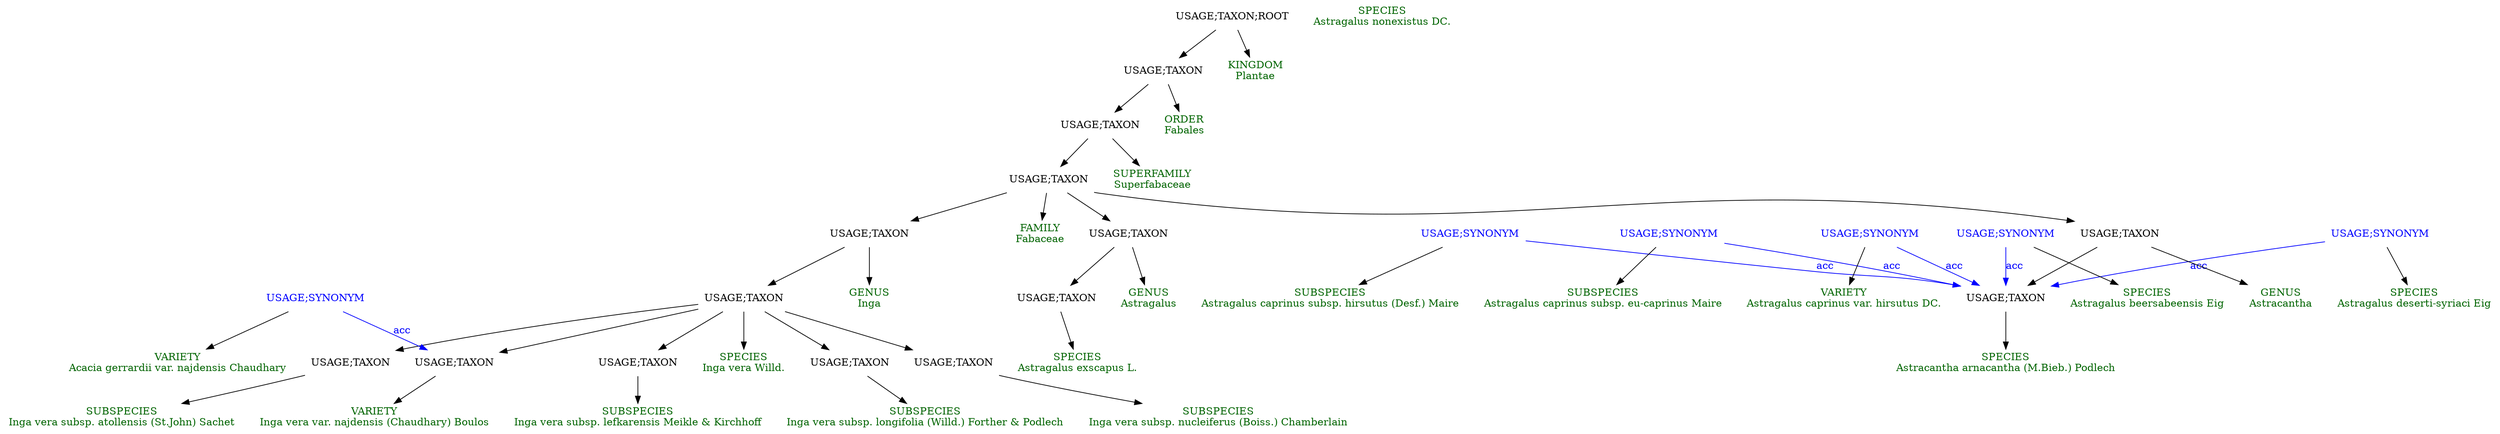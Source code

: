 digraph G {
  node [shape=plaintext]

  n0  [label="SPECIES\nInga vera Willd.", fontcolor=darkgreen]
  n1  [label="USAGE;TAXON"]
  n1 -> n7
  n1 -> n13
  n1 -> n15
  n1 -> n9
  n1 -> n11
  n1 -> n0
  n2  [label="SPECIES\nAstracantha arnacantha (M.Bieb.) Podlech", fontcolor=darkgreen]
  n3  [label="USAGE;TAXON"]
  n3 -> n2
  n4  [label="SPECIES\nAstragalus exscapus L.", fontcolor=darkgreen]
  n5  [label="USAGE;TAXON"]
  n5 -> n4
  n6  [label="VARIETY\nInga vera var. najdensis (Chaudhary) Boulos", fontcolor=darkgreen]
  n7  [label="USAGE;TAXON"]
  n7 -> n6
  n8  [label="SUBSPECIES\nInga vera subsp. atollensis (St.John) Sachet", fontcolor=darkgreen]
  n9  [label="USAGE;TAXON"]
  n9 -> n8
  n10  [label="SUBSPECIES\nInga vera subsp. lefkarensis Meikle & Kirchhoff", fontcolor=darkgreen]
  n11  [label="USAGE;TAXON"]
  n11 -> n10
  n12  [label="SUBSPECIES\nInga vera subsp. longifolia (Willd.) Forther & Podlech", fontcolor=darkgreen]
  n13  [label="USAGE;TAXON"]
  n13 -> n12
  n14  [label="SUBSPECIES\nInga vera subsp. nucleiferus (Boiss.) Chamberlain", fontcolor=darkgreen]
  n15  [label="USAGE;TAXON"]
  n15 -> n14
  n16  [label="VARIETY\nAcacia gerrardii var. najdensis Chaudhary", fontcolor=darkgreen]
  n17  [label="USAGE;SYNONYM", fontcolor=blue]
  n17 -> n7  [color=blue, fontcolor=blue, label="acc"]
  n17 -> n16
  n18  [label="SUBSPECIES\nAstragalus caprinus subsp. hirsutus (Desf.) Maire", fontcolor=darkgreen]
  n19  [label="USAGE;SYNONYM", fontcolor=blue]
  n19 -> n3  [color=blue, fontcolor=blue, label="acc"]
  n19 -> n18
  n20  [label="SUBSPECIES\nAstragalus caprinus subsp. eu-caprinus Maire", fontcolor=darkgreen]
  n21  [label="USAGE;SYNONYM", fontcolor=blue]
  n21 -> n3  [color=blue, fontcolor=blue, label="acc"]
  n21 -> n20
  n22  [label="VARIETY\nAstragalus caprinus var. hirsutus DC.", fontcolor=darkgreen]
  n23  [label="USAGE;SYNONYM", fontcolor=blue]
  n23 -> n3  [color=blue, fontcolor=blue, label="acc"]
  n23 -> n22
  n24  [label="SPECIES\nAstragalus deserti-syriaci Eig", fontcolor=darkgreen]
  n25  [label="USAGE;SYNONYM", fontcolor=blue]
  n25 -> n3  [color=blue, fontcolor=blue, label="acc"]
  n25 -> n24
  n26  [label="SPECIES\nAstragalus beersabeensis Eig", fontcolor=darkgreen]
  n27  [label="USAGE;SYNONYM", fontcolor=blue]
  n27 -> n3  [color=blue, fontcolor=blue, label="acc"]
  n27 -> n26
  n28  [label="SPECIES\nAstragalus nonexistus DC.", fontcolor=darkgreen]
  n30  [label="KINGDOM\nPlantae", fontcolor=darkgreen]
  n31  [label="USAGE;TAXON;ROOT"]
  n31 -> n33
  n31 -> n30
  n32  [label="ORDER\nFabales", fontcolor=darkgreen]
  n33  [label="USAGE;TAXON"]
  n33 -> n32
  n33 -> n35
  n34  [label="SUPERFAMILY\nSuperfabaceae", fontcolor=darkgreen]
  n35  [label="USAGE;TAXON"]
  n35 -> n37
  n35 -> n34
  n36  [label="FAMILY\nFabaceae", fontcolor=darkgreen]
  n37  [label="USAGE;TAXON"]
  n37 -> n43
  n37 -> n41
  n37 -> n36
  n37 -> n39
  n38  [label="GENUS\nInga", fontcolor=darkgreen]
  n39  [label="USAGE;TAXON"]
  n39 -> n1
  n39 -> n38
  n40  [label="GENUS\nAstracantha", fontcolor=darkgreen]
  n41  [label="USAGE;TAXON"]
  n41 -> n40
  n41 -> n3
  n42  [label="GENUS\nAstragalus", fontcolor=darkgreen]
  n43  [label="USAGE;TAXON"]
  n43 -> n42
  n43 -> n5
}
